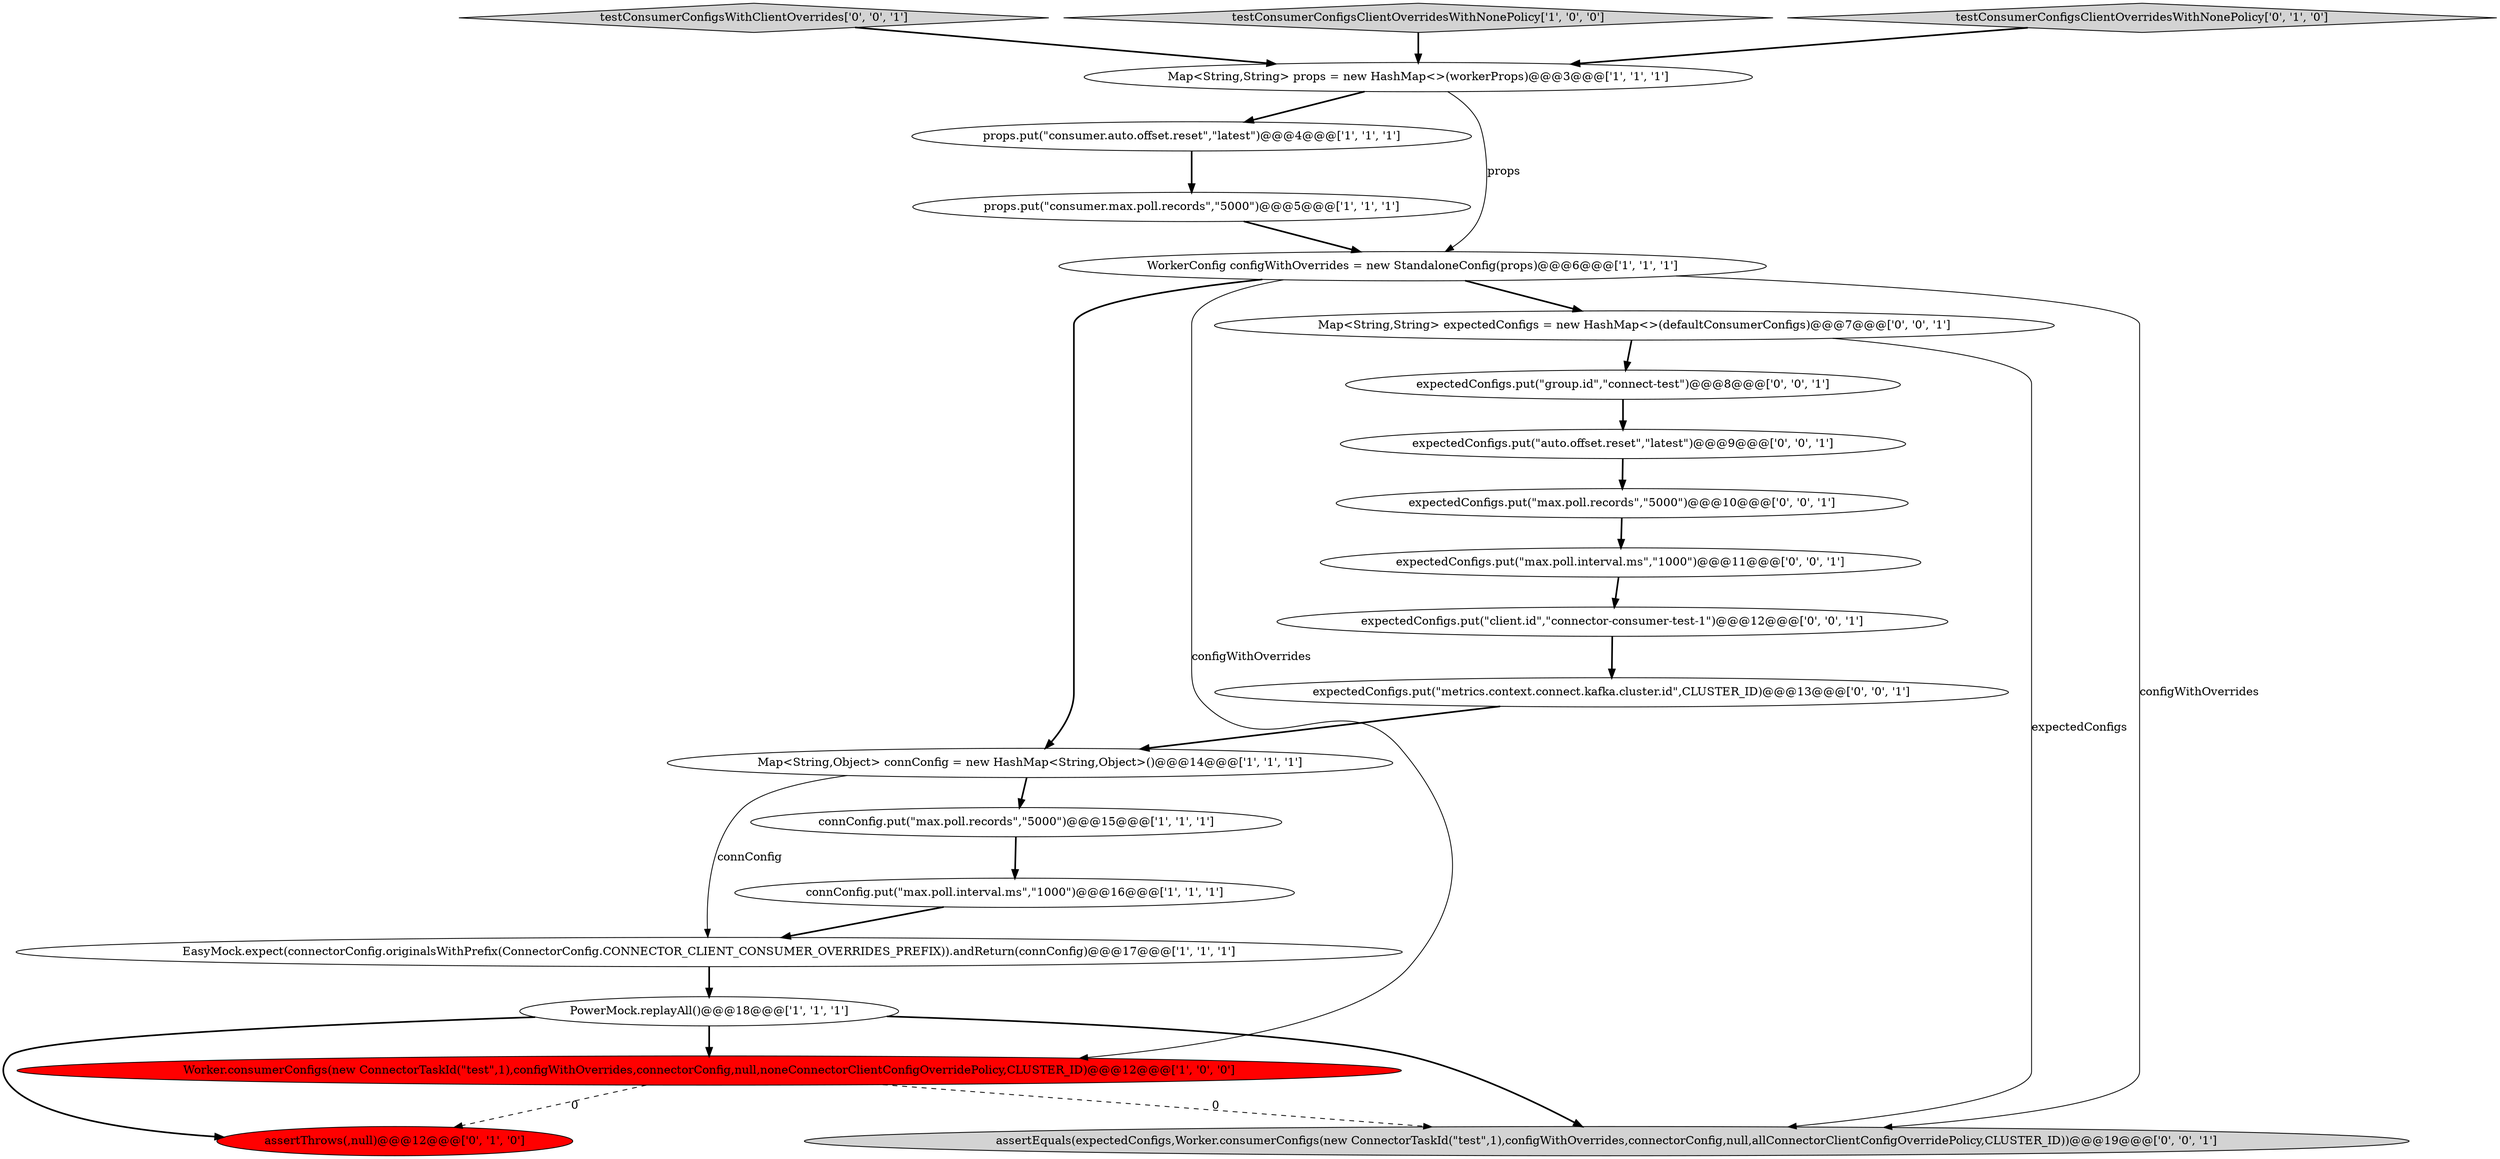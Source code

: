 digraph {
20 [style = filled, label = "testConsumerConfigsWithClientOverrides['0', '0', '1']", fillcolor = lightgray, shape = diamond image = "AAA0AAABBB3BBB"];
15 [style = filled, label = "expectedConfigs.put(\"client.id\",\"connector-consumer-test-1\")@@@12@@@['0', '0', '1']", fillcolor = white, shape = ellipse image = "AAA0AAABBB3BBB"];
11 [style = filled, label = "assertThrows(,null)@@@12@@@['0', '1', '0']", fillcolor = red, shape = ellipse image = "AAA1AAABBB2BBB"];
16 [style = filled, label = "expectedConfigs.put(\"max.poll.records\",\"5000\")@@@10@@@['0', '0', '1']", fillcolor = white, shape = ellipse image = "AAA0AAABBB3BBB"];
21 [style = filled, label = "expectedConfigs.put(\"auto.offset.reset\",\"latest\")@@@9@@@['0', '0', '1']", fillcolor = white, shape = ellipse image = "AAA0AAABBB3BBB"];
9 [style = filled, label = "WorkerConfig configWithOverrides = new StandaloneConfig(props)@@@6@@@['1', '1', '1']", fillcolor = white, shape = ellipse image = "AAA0AAABBB1BBB"];
5 [style = filled, label = "testConsumerConfigsClientOverridesWithNonePolicy['1', '0', '0']", fillcolor = lightgray, shape = diamond image = "AAA0AAABBB1BBB"];
1 [style = filled, label = "connConfig.put(\"max.poll.records\",\"5000\")@@@15@@@['1', '1', '1']", fillcolor = white, shape = ellipse image = "AAA0AAABBB1BBB"];
13 [style = filled, label = "assertEquals(expectedConfigs,Worker.consumerConfigs(new ConnectorTaskId(\"test\",1),configWithOverrides,connectorConfig,null,allConnectorClientConfigOverridePolicy,CLUSTER_ID))@@@19@@@['0', '0', '1']", fillcolor = lightgray, shape = ellipse image = "AAA0AAABBB3BBB"];
14 [style = filled, label = "expectedConfigs.put(\"metrics.context.connect.kafka.cluster.id\",CLUSTER_ID)@@@13@@@['0', '0', '1']", fillcolor = white, shape = ellipse image = "AAA0AAABBB3BBB"];
19 [style = filled, label = "expectedConfigs.put(\"group.id\",\"connect-test\")@@@8@@@['0', '0', '1']", fillcolor = white, shape = ellipse image = "AAA0AAABBB3BBB"];
3 [style = filled, label = "Worker.consumerConfigs(new ConnectorTaskId(\"test\",1),configWithOverrides,connectorConfig,null,noneConnectorClientConfigOverridePolicy,CLUSTER_ID)@@@12@@@['1', '0', '0']", fillcolor = red, shape = ellipse image = "AAA1AAABBB1BBB"];
10 [style = filled, label = "EasyMock.expect(connectorConfig.originalsWithPrefix(ConnectorConfig.CONNECTOR_CLIENT_CONSUMER_OVERRIDES_PREFIX)).andReturn(connConfig)@@@17@@@['1', '1', '1']", fillcolor = white, shape = ellipse image = "AAA0AAABBB1BBB"];
8 [style = filled, label = "Map<String,Object> connConfig = new HashMap<String,Object>()@@@14@@@['1', '1', '1']", fillcolor = white, shape = ellipse image = "AAA0AAABBB1BBB"];
17 [style = filled, label = "expectedConfigs.put(\"max.poll.interval.ms\",\"1000\")@@@11@@@['0', '0', '1']", fillcolor = white, shape = ellipse image = "AAA0AAABBB3BBB"];
4 [style = filled, label = "PowerMock.replayAll()@@@18@@@['1', '1', '1']", fillcolor = white, shape = ellipse image = "AAA0AAABBB1BBB"];
6 [style = filled, label = "props.put(\"consumer.auto.offset.reset\",\"latest\")@@@4@@@['1', '1', '1']", fillcolor = white, shape = ellipse image = "AAA0AAABBB1BBB"];
18 [style = filled, label = "Map<String,String> expectedConfigs = new HashMap<>(defaultConsumerConfigs)@@@7@@@['0', '0', '1']", fillcolor = white, shape = ellipse image = "AAA0AAABBB3BBB"];
7 [style = filled, label = "connConfig.put(\"max.poll.interval.ms\",\"1000\")@@@16@@@['1', '1', '1']", fillcolor = white, shape = ellipse image = "AAA0AAABBB1BBB"];
2 [style = filled, label = "props.put(\"consumer.max.poll.records\",\"5000\")@@@5@@@['1', '1', '1']", fillcolor = white, shape = ellipse image = "AAA0AAABBB1BBB"];
0 [style = filled, label = "Map<String,String> props = new HashMap<>(workerProps)@@@3@@@['1', '1', '1']", fillcolor = white, shape = ellipse image = "AAA0AAABBB1BBB"];
12 [style = filled, label = "testConsumerConfigsClientOverridesWithNonePolicy['0', '1', '0']", fillcolor = lightgray, shape = diamond image = "AAA0AAABBB2BBB"];
4->3 [style = bold, label=""];
15->14 [style = bold, label=""];
0->6 [style = bold, label=""];
7->10 [style = bold, label=""];
9->3 [style = solid, label="configWithOverrides"];
4->13 [style = bold, label=""];
20->0 [style = bold, label=""];
18->19 [style = bold, label=""];
2->9 [style = bold, label=""];
16->17 [style = bold, label=""];
9->8 [style = bold, label=""];
3->13 [style = dashed, label="0"];
12->0 [style = bold, label=""];
1->7 [style = bold, label=""];
0->9 [style = solid, label="props"];
9->13 [style = solid, label="configWithOverrides"];
6->2 [style = bold, label=""];
8->1 [style = bold, label=""];
9->18 [style = bold, label=""];
5->0 [style = bold, label=""];
17->15 [style = bold, label=""];
10->4 [style = bold, label=""];
21->16 [style = bold, label=""];
14->8 [style = bold, label=""];
8->10 [style = solid, label="connConfig"];
4->11 [style = bold, label=""];
18->13 [style = solid, label="expectedConfigs"];
3->11 [style = dashed, label="0"];
19->21 [style = bold, label=""];
}

